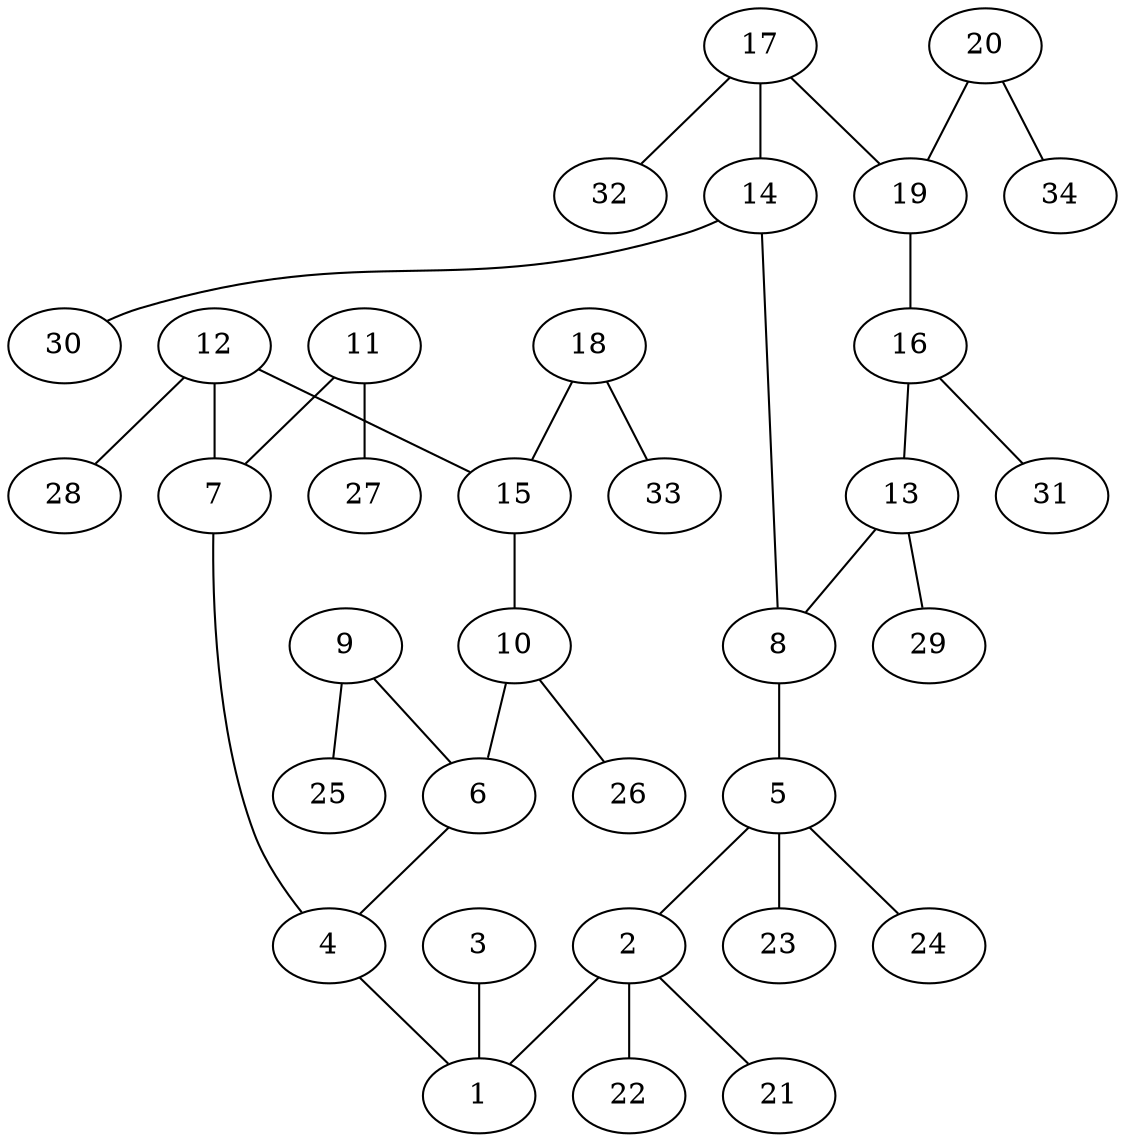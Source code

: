graph molecule_3609 {
	1	 [chem=C];
	2	 [chem=C];
	2 -- 1	 [valence=1];
	21	 [chem=H];
	2 -- 21	 [valence=1];
	22	 [chem=H];
	2 -- 22	 [valence=1];
	3	 [chem=O];
	3 -- 1	 [valence=2];
	4	 [chem=C];
	4 -- 1	 [valence=1];
	5	 [chem=C];
	5 -- 2	 [valence=1];
	23	 [chem=H];
	5 -- 23	 [valence=1];
	24	 [chem=H];
	5 -- 24	 [valence=1];
	6	 [chem=C];
	6 -- 4	 [valence=2];
	7	 [chem=C];
	7 -- 4	 [valence=1];
	8	 [chem=C];
	8 -- 5	 [valence=1];
	9	 [chem=O];
	9 -- 6	 [valence=1];
	25	 [chem=H];
	9 -- 25	 [valence=1];
	10	 [chem=C];
	10 -- 6	 [valence=1];
	26	 [chem=H];
	10 -- 26	 [valence=1];
	11	 [chem=O];
	11 -- 7	 [valence=1];
	27	 [chem=H];
	11 -- 27	 [valence=1];
	12	 [chem=C];
	12 -- 7	 [valence=2];
	15	 [chem=C];
	12 -- 15	 [valence=1];
	28	 [chem=H];
	12 -- 28	 [valence=1];
	13	 [chem=C];
	13 -- 8	 [valence=2];
	29	 [chem=H];
	13 -- 29	 [valence=1];
	14	 [chem=C];
	14 -- 8	 [valence=1];
	30	 [chem=H];
	14 -- 30	 [valence=1];
	15 -- 10	 [valence=2];
	16	 [chem=C];
	16 -- 13	 [valence=1];
	31	 [chem=H];
	16 -- 31	 [valence=1];
	17	 [chem=C];
	17 -- 14	 [valence=2];
	19	 [chem=C];
	17 -- 19	 [valence=1];
	32	 [chem=H];
	17 -- 32	 [valence=1];
	18	 [chem=O];
	18 -- 15	 [valence=1];
	33	 [chem=H];
	18 -- 33	 [valence=1];
	19 -- 16	 [valence=2];
	20	 [chem=O];
	20 -- 19	 [valence=1];
	34	 [chem=H];
	20 -- 34	 [valence=1];
}
